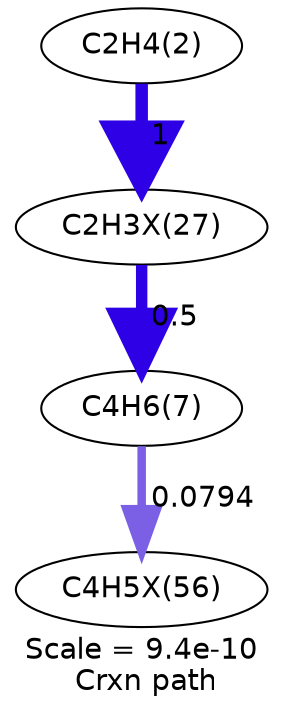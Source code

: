digraph reaction_paths {
center=1;
s5 -> s62[fontname="Helvetica", style="setlinewidth(6)", arrowsize=3, color="0.7, 1.5, 0.9"
, label=" 1"];
s62 -> s8[fontname="Helvetica", style="setlinewidth(5.48)", arrowsize=2.74, color="0.7, 1, 0.9"
, label=" 0.5"];
s8 -> s73[fontname="Helvetica", style="setlinewidth(4.09)", arrowsize=2.04, color="0.7, 0.579, 0.9"
, label=" 0.0794"];
s5 [ fontname="Helvetica", label="C2H4(2)"];
s8 [ fontname="Helvetica", label="C4H6(7)"];
s62 [ fontname="Helvetica", label="C2H3X(27)"];
s73 [ fontname="Helvetica", label="C4H5X(56)"];
 label = "Scale = 9.4e-10\l Crxn path";
 fontname = "Helvetica";
}
